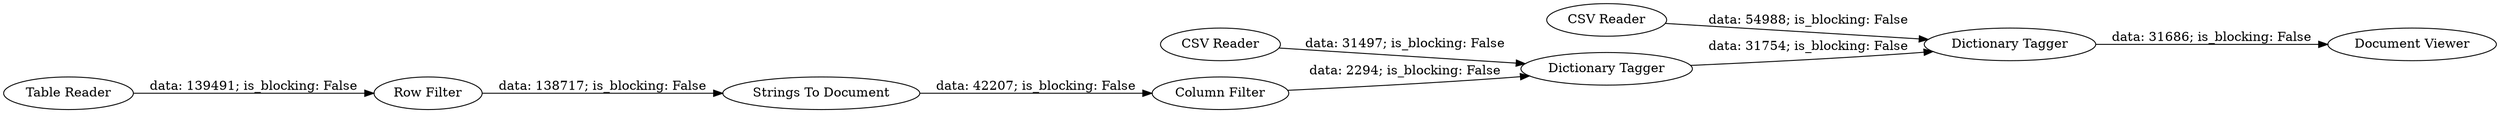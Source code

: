 digraph {
	"1254298313979549716_20" [label="Row Filter"]
	"1254298313979549716_33" [label="Strings To Document"]
	"1254298313979549716_35" [label="Table Reader"]
	"1254298313979549716_22" [label="Column Filter"]
	"465571868527684951_130" [label="Document Viewer"]
	"5761098187516483715_37" [label="Dictionary Tagger"]
	"5761098187516483715_39" [label="CSV Reader"]
	"5761098187516483715_38" [label="Dictionary Tagger"]
	"5761098187516483715_40" [label="CSV Reader"]
	"1254298313979549716_22" -> "5761098187516483715_37" [label="data: 2294; is_blocking: False"]
	"5761098187516483715_37" -> "5761098187516483715_38" [label="data: 31754; is_blocking: False"]
	"5761098187516483715_39" -> "5761098187516483715_37" [label="data: 31497; is_blocking: False"]
	"5761098187516483715_40" -> "5761098187516483715_38" [label="data: 54988; is_blocking: False"]
	"1254298313979549716_35" -> "1254298313979549716_20" [label="data: 139491; is_blocking: False"]
	"1254298313979549716_33" -> "1254298313979549716_22" [label="data: 42207; is_blocking: False"]
	"5761098187516483715_38" -> "465571868527684951_130" [label="data: 31686; is_blocking: False"]
	"1254298313979549716_20" -> "1254298313979549716_33" [label="data: 138717; is_blocking: False"]
	rankdir=LR
}
